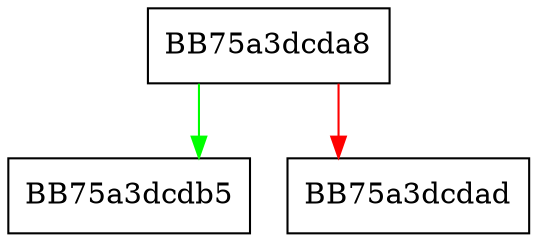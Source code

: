 digraph get_default_error_string {
  node [shape="box"];
  graph [splines=ortho];
  BB75a3dcda8 -> BB75a3dcdb5 [color="green"];
  BB75a3dcda8 -> BB75a3dcdad [color="red"];
}